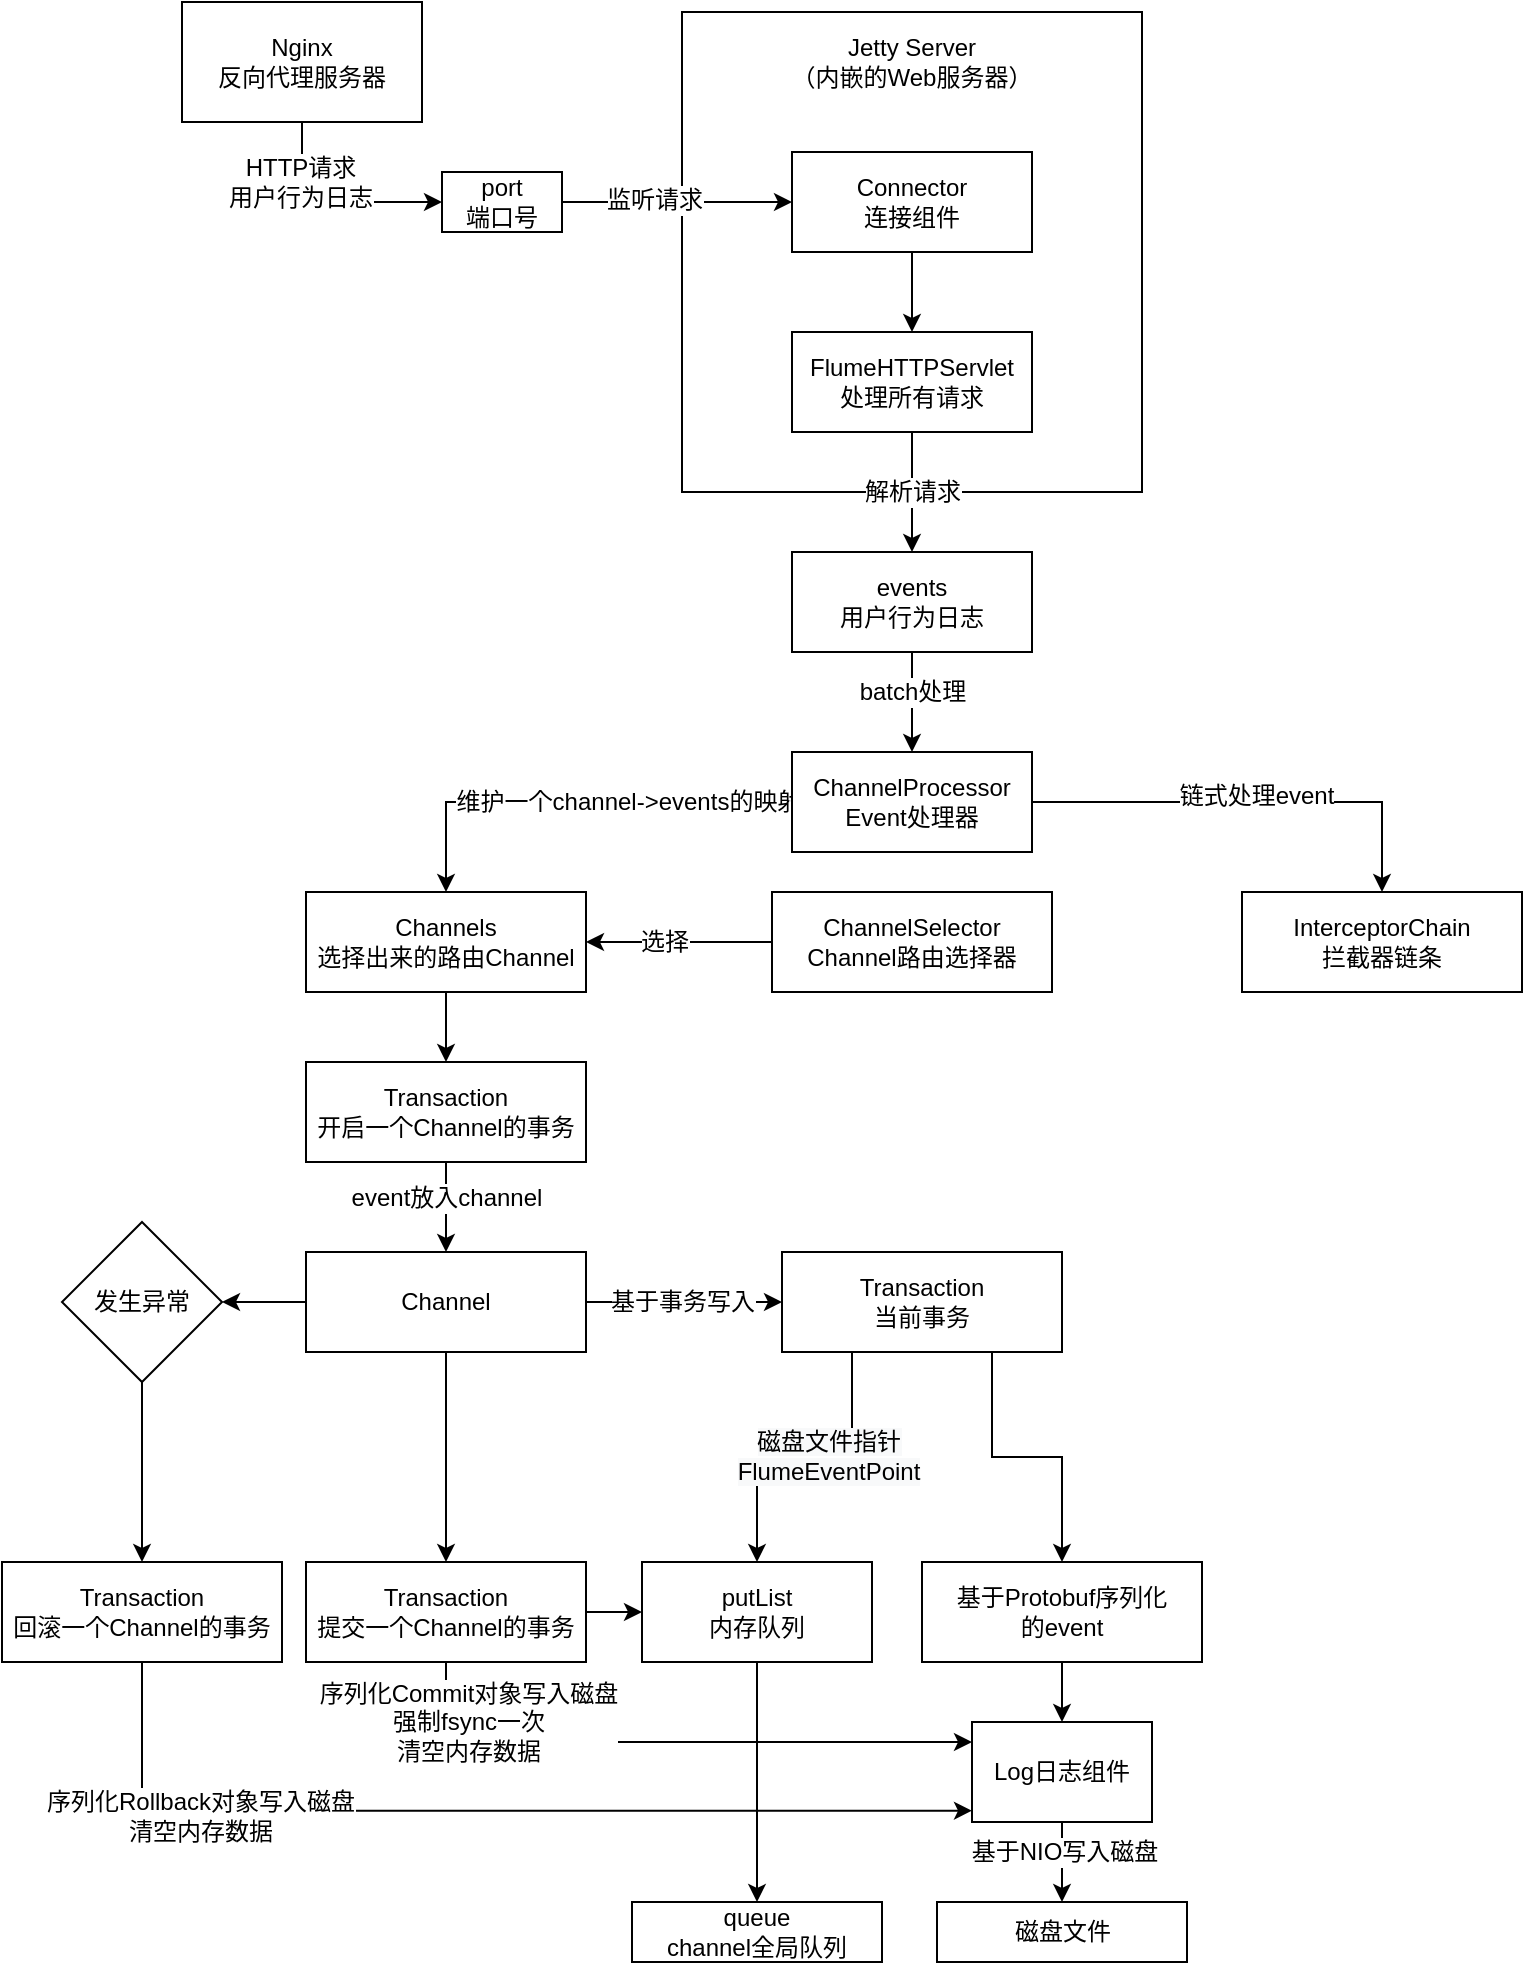 <mxfile version="12.7.9" type="github">
  <diagram id="swQWp_eAwrN-cbaH2-tH" name="第 1 页">
    <mxGraphModel dx="1185" dy="594" grid="1" gridSize="10" guides="1" tooltips="1" connect="1" arrows="1" fold="1" page="1" pageScale="1" pageWidth="827" pageHeight="1169" math="0" shadow="0">
      <root>
        <mxCell id="0" />
        <mxCell id="1" parent="0" />
        <mxCell id="hyGS1tnHWZrOgosSYkBG-2" value="" style="rounded=0;whiteSpace=wrap;html=1;" vertex="1" parent="1">
          <mxGeometry x="340" y="65" width="230" height="240" as="geometry" />
        </mxCell>
        <mxCell id="hyGS1tnHWZrOgosSYkBG-3" value="Jetty Server&lt;br&gt;（内嵌的Web服务器）" style="text;html=1;strokeColor=none;fillColor=none;align=center;verticalAlign=middle;whiteSpace=wrap;rounded=0;" vertex="1" parent="1">
          <mxGeometry x="390" y="75" width="130" height="30" as="geometry" />
        </mxCell>
        <mxCell id="hyGS1tnHWZrOgosSYkBG-4" style="edgeStyle=orthogonalEdgeStyle;rounded=0;orthogonalLoop=1;jettySize=auto;html=1;entryX=0.5;entryY=0;entryDx=0;entryDy=0;" edge="1" parent="1" source="hyGS1tnHWZrOgosSYkBG-5" target="hyGS1tnHWZrOgosSYkBG-8">
          <mxGeometry relative="1" as="geometry" />
        </mxCell>
        <mxCell id="hyGS1tnHWZrOgosSYkBG-5" value="Connector&lt;br&gt;连接组件" style="rounded=0;whiteSpace=wrap;html=1;" vertex="1" parent="1">
          <mxGeometry x="395" y="135" width="120" height="50" as="geometry" />
        </mxCell>
        <mxCell id="hyGS1tnHWZrOgosSYkBG-6" style="edgeStyle=orthogonalEdgeStyle;rounded=0;orthogonalLoop=1;jettySize=auto;html=1;" edge="1" parent="1" source="hyGS1tnHWZrOgosSYkBG-8" target="hyGS1tnHWZrOgosSYkBG-17">
          <mxGeometry relative="1" as="geometry" />
        </mxCell>
        <mxCell id="hyGS1tnHWZrOgosSYkBG-7" value="解析请求" style="text;html=1;align=center;verticalAlign=middle;resizable=0;points=[];labelBackgroundColor=#ffffff;" vertex="1" connectable="0" parent="hyGS1tnHWZrOgosSYkBG-6">
          <mxGeometry x="-0.26" relative="1" as="geometry">
            <mxPoint y="7.93" as="offset" />
          </mxGeometry>
        </mxCell>
        <mxCell id="hyGS1tnHWZrOgosSYkBG-8" value="FlumeHTTPServlet&lt;br&gt;处理所有请求" style="rounded=0;whiteSpace=wrap;html=1;" vertex="1" parent="1">
          <mxGeometry x="395" y="225" width="120" height="50" as="geometry" />
        </mxCell>
        <mxCell id="hyGS1tnHWZrOgosSYkBG-9" style="edgeStyle=orthogonalEdgeStyle;rounded=0;orthogonalLoop=1;jettySize=auto;html=1;entryX=0;entryY=0.5;entryDx=0;entryDy=0;" edge="1" parent="1" source="hyGS1tnHWZrOgosSYkBG-11" target="hyGS1tnHWZrOgosSYkBG-14">
          <mxGeometry relative="1" as="geometry">
            <Array as="points">
              <mxPoint x="150" y="160" />
            </Array>
          </mxGeometry>
        </mxCell>
        <mxCell id="hyGS1tnHWZrOgosSYkBG-10" value="HTTP请求&lt;br&gt;用户行为日志" style="text;html=1;align=center;verticalAlign=middle;resizable=0;points=[];labelBackgroundColor=#ffffff;" vertex="1" connectable="0" parent="hyGS1tnHWZrOgosSYkBG-9">
          <mxGeometry x="-0.455" y="-1" relative="1" as="geometry">
            <mxPoint as="offset" />
          </mxGeometry>
        </mxCell>
        <mxCell id="hyGS1tnHWZrOgosSYkBG-11" value="Nginx&lt;br&gt;反向代理服务器" style="rounded=0;whiteSpace=wrap;html=1;" vertex="1" parent="1">
          <mxGeometry x="90" y="60" width="120" height="60" as="geometry" />
        </mxCell>
        <mxCell id="hyGS1tnHWZrOgosSYkBG-12" style="edgeStyle=orthogonalEdgeStyle;rounded=0;orthogonalLoop=1;jettySize=auto;html=1;" edge="1" parent="1" source="hyGS1tnHWZrOgosSYkBG-14" target="hyGS1tnHWZrOgosSYkBG-5">
          <mxGeometry relative="1" as="geometry" />
        </mxCell>
        <mxCell id="hyGS1tnHWZrOgosSYkBG-13" value="监听请求" style="text;html=1;align=center;verticalAlign=middle;resizable=0;points=[];labelBackgroundColor=#ffffff;" vertex="1" connectable="0" parent="hyGS1tnHWZrOgosSYkBG-12">
          <mxGeometry x="-0.2" y="1" relative="1" as="geometry">
            <mxPoint as="offset" />
          </mxGeometry>
        </mxCell>
        <mxCell id="hyGS1tnHWZrOgosSYkBG-14" value="port&lt;br&gt;端口号" style="rounded=0;whiteSpace=wrap;html=1;" vertex="1" parent="1">
          <mxGeometry x="220" y="145" width="60" height="30" as="geometry" />
        </mxCell>
        <mxCell id="hyGS1tnHWZrOgosSYkBG-15" style="edgeStyle=orthogonalEdgeStyle;rounded=0;orthogonalLoop=1;jettySize=auto;html=1;entryX=0.5;entryY=0;entryDx=0;entryDy=0;" edge="1" parent="1" source="hyGS1tnHWZrOgosSYkBG-17" target="hyGS1tnHWZrOgosSYkBG-22">
          <mxGeometry relative="1" as="geometry" />
        </mxCell>
        <mxCell id="hyGS1tnHWZrOgosSYkBG-16" value="batch处理" style="text;html=1;align=center;verticalAlign=middle;resizable=0;points=[];labelBackgroundColor=#ffffff;" vertex="1" connectable="0" parent="hyGS1tnHWZrOgosSYkBG-15">
          <mxGeometry x="-0.22" relative="1" as="geometry">
            <mxPoint as="offset" />
          </mxGeometry>
        </mxCell>
        <mxCell id="hyGS1tnHWZrOgosSYkBG-17" value="events&lt;br&gt;用户行为日志" style="rounded=0;whiteSpace=wrap;html=1;" vertex="1" parent="1">
          <mxGeometry x="395" y="335" width="120" height="50" as="geometry" />
        </mxCell>
        <mxCell id="hyGS1tnHWZrOgosSYkBG-18" style="edgeStyle=orthogonalEdgeStyle;rounded=0;orthogonalLoop=1;jettySize=auto;html=1;entryX=0.5;entryY=0;entryDx=0;entryDy=0;" edge="1" parent="1" source="hyGS1tnHWZrOgosSYkBG-22" target="hyGS1tnHWZrOgosSYkBG-24">
          <mxGeometry relative="1" as="geometry" />
        </mxCell>
        <mxCell id="hyGS1tnHWZrOgosSYkBG-19" value="维护一个channel-&amp;gt;events的映射" style="text;html=1;align=center;verticalAlign=middle;resizable=0;points=[];labelBackgroundColor=#ffffff;" vertex="1" connectable="0" parent="hyGS1tnHWZrOgosSYkBG-18">
          <mxGeometry x="0.119" y="1" relative="1" as="geometry">
            <mxPoint x="39.48" y="-0.97" as="offset" />
          </mxGeometry>
        </mxCell>
        <mxCell id="hyGS1tnHWZrOgosSYkBG-20" style="edgeStyle=orthogonalEdgeStyle;rounded=0;orthogonalLoop=1;jettySize=auto;html=1;entryX=0.5;entryY=0;entryDx=0;entryDy=0;" edge="1" parent="1" source="hyGS1tnHWZrOgosSYkBG-22" target="hyGS1tnHWZrOgosSYkBG-28">
          <mxGeometry relative="1" as="geometry" />
        </mxCell>
        <mxCell id="hyGS1tnHWZrOgosSYkBG-21" value="链式处理event" style="text;html=1;align=center;verticalAlign=middle;resizable=0;points=[];labelBackgroundColor=#ffffff;" vertex="1" connectable="0" parent="hyGS1tnHWZrOgosSYkBG-20">
          <mxGeometry x="0.017" y="3" relative="1" as="geometry">
            <mxPoint as="offset" />
          </mxGeometry>
        </mxCell>
        <mxCell id="hyGS1tnHWZrOgosSYkBG-22" value="ChannelProcessor&lt;br&gt;Event处理器" style="rounded=0;whiteSpace=wrap;html=1;" vertex="1" parent="1">
          <mxGeometry x="395" y="435" width="120" height="50" as="geometry" />
        </mxCell>
        <mxCell id="hyGS1tnHWZrOgosSYkBG-23" style="edgeStyle=orthogonalEdgeStyle;rounded=0;orthogonalLoop=1;jettySize=auto;html=1;entryX=0.5;entryY=0;entryDx=0;entryDy=0;" edge="1" parent="1" source="hyGS1tnHWZrOgosSYkBG-24" target="hyGS1tnHWZrOgosSYkBG-31">
          <mxGeometry relative="1" as="geometry" />
        </mxCell>
        <mxCell id="hyGS1tnHWZrOgosSYkBG-24" value="Channels&lt;br&gt;选择出来的路由Channel" style="rounded=0;whiteSpace=wrap;html=1;" vertex="1" parent="1">
          <mxGeometry x="152" y="505" width="140" height="50" as="geometry" />
        </mxCell>
        <mxCell id="hyGS1tnHWZrOgosSYkBG-25" style="edgeStyle=orthogonalEdgeStyle;rounded=0;orthogonalLoop=1;jettySize=auto;html=1;entryX=1;entryY=0.5;entryDx=0;entryDy=0;" edge="1" parent="1" source="hyGS1tnHWZrOgosSYkBG-27" target="hyGS1tnHWZrOgosSYkBG-24">
          <mxGeometry relative="1" as="geometry" />
        </mxCell>
        <mxCell id="hyGS1tnHWZrOgosSYkBG-26" value="选择" style="text;html=1;align=center;verticalAlign=middle;resizable=0;points=[];labelBackgroundColor=#ffffff;" vertex="1" connectable="0" parent="hyGS1tnHWZrOgosSYkBG-25">
          <mxGeometry x="0.166" relative="1" as="geometry">
            <mxPoint as="offset" />
          </mxGeometry>
        </mxCell>
        <mxCell id="hyGS1tnHWZrOgosSYkBG-27" value="ChannelSelector&lt;br&gt;Channel路由选择器" style="rounded=0;whiteSpace=wrap;html=1;" vertex="1" parent="1">
          <mxGeometry x="385" y="505" width="140" height="50" as="geometry" />
        </mxCell>
        <mxCell id="hyGS1tnHWZrOgosSYkBG-28" value="InterceptorChain&lt;br&gt;拦截器链条" style="rounded=0;whiteSpace=wrap;html=1;" vertex="1" parent="1">
          <mxGeometry x="620" y="505" width="140" height="50" as="geometry" />
        </mxCell>
        <mxCell id="hyGS1tnHWZrOgosSYkBG-29" style="edgeStyle=orthogonalEdgeStyle;rounded=0;orthogonalLoop=1;jettySize=auto;html=1;entryX=0.5;entryY=0;entryDx=0;entryDy=0;" edge="1" parent="1" source="hyGS1tnHWZrOgosSYkBG-31" target="hyGS1tnHWZrOgosSYkBG-34">
          <mxGeometry relative="1" as="geometry" />
        </mxCell>
        <mxCell id="hyGS1tnHWZrOgosSYkBG-30" value="event放入channel" style="text;html=1;align=center;verticalAlign=middle;resizable=0;points=[];labelBackgroundColor=#ffffff;" vertex="1" connectable="0" parent="hyGS1tnHWZrOgosSYkBG-29">
          <mxGeometry x="-0.2" relative="1" as="geometry">
            <mxPoint as="offset" />
          </mxGeometry>
        </mxCell>
        <mxCell id="hyGS1tnHWZrOgosSYkBG-31" value="Transaction&lt;br&gt;开启一个Channel的事务" style="rounded=0;whiteSpace=wrap;html=1;" vertex="1" parent="1">
          <mxGeometry x="152" y="590" width="140" height="50" as="geometry" />
        </mxCell>
        <mxCell id="hyGS1tnHWZrOgosSYkBG-33" style="edgeStyle=orthogonalEdgeStyle;rounded=0;orthogonalLoop=1;jettySize=auto;html=1;" edge="1" parent="1" source="hyGS1tnHWZrOgosSYkBG-34" target="hyGS1tnHWZrOgosSYkBG-38">
          <mxGeometry relative="1" as="geometry" />
        </mxCell>
        <mxCell id="hyGS1tnHWZrOgosSYkBG-41" style="edgeStyle=orthogonalEdgeStyle;rounded=0;orthogonalLoop=1;jettySize=auto;html=1;entryX=1;entryY=0.5;entryDx=0;entryDy=0;" edge="1" parent="1" source="hyGS1tnHWZrOgosSYkBG-34" target="hyGS1tnHWZrOgosSYkBG-39">
          <mxGeometry relative="1" as="geometry" />
        </mxCell>
        <mxCell id="hyGS1tnHWZrOgosSYkBG-44" style="edgeStyle=orthogonalEdgeStyle;rounded=0;orthogonalLoop=1;jettySize=auto;html=1;entryX=0;entryY=0.5;entryDx=0;entryDy=0;" edge="1" parent="1" source="hyGS1tnHWZrOgosSYkBG-34" target="hyGS1tnHWZrOgosSYkBG-43">
          <mxGeometry relative="1" as="geometry" />
        </mxCell>
        <mxCell id="hyGS1tnHWZrOgosSYkBG-45" value="基于事务写入" style="text;html=1;align=center;verticalAlign=middle;resizable=0;points=[];labelBackgroundColor=#ffffff;" vertex="1" connectable="0" parent="hyGS1tnHWZrOgosSYkBG-44">
          <mxGeometry x="-0.331" y="-1" relative="1" as="geometry">
            <mxPoint x="15" y="-1" as="offset" />
          </mxGeometry>
        </mxCell>
        <mxCell id="hyGS1tnHWZrOgosSYkBG-34" value="Channel" style="rounded=0;whiteSpace=wrap;html=1;" vertex="1" parent="1">
          <mxGeometry x="152" y="685" width="140" height="50" as="geometry" />
        </mxCell>
        <mxCell id="hyGS1tnHWZrOgosSYkBG-52" style="edgeStyle=orthogonalEdgeStyle;rounded=0;orthogonalLoop=1;jettySize=auto;html=1;entryX=0;entryY=0.5;entryDx=0;entryDy=0;" edge="1" parent="1" source="hyGS1tnHWZrOgosSYkBG-38" target="hyGS1tnHWZrOgosSYkBG-48">
          <mxGeometry relative="1" as="geometry" />
        </mxCell>
        <mxCell id="hyGS1tnHWZrOgosSYkBG-60" style="edgeStyle=orthogonalEdgeStyle;rounded=0;orthogonalLoop=1;jettySize=auto;html=1;" edge="1" parent="1" source="hyGS1tnHWZrOgosSYkBG-38" target="hyGS1tnHWZrOgosSYkBG-53">
          <mxGeometry relative="1" as="geometry">
            <Array as="points">
              <mxPoint x="222" y="930" />
            </Array>
          </mxGeometry>
        </mxCell>
        <mxCell id="hyGS1tnHWZrOgosSYkBG-61" value="序列化Commit对象写入磁盘&lt;br&gt;强制fsync一次&lt;br&gt;清空内存数据" style="text;html=1;align=center;verticalAlign=middle;resizable=0;points=[];labelBackgroundColor=#ffffff;" vertex="1" connectable="0" parent="hyGS1tnHWZrOgosSYkBG-60">
          <mxGeometry x="-0.663" y="38" relative="1" as="geometry">
            <mxPoint y="28" as="offset" />
          </mxGeometry>
        </mxCell>
        <mxCell id="hyGS1tnHWZrOgosSYkBG-38" value="Transaction&lt;br&gt;提交一个Channel的事务" style="rounded=0;whiteSpace=wrap;html=1;" vertex="1" parent="1">
          <mxGeometry x="152" y="840" width="140" height="50" as="geometry" />
        </mxCell>
        <mxCell id="hyGS1tnHWZrOgosSYkBG-42" style="edgeStyle=orthogonalEdgeStyle;rounded=0;orthogonalLoop=1;jettySize=auto;html=1;entryX=0.5;entryY=0;entryDx=0;entryDy=0;" edge="1" parent="1" source="hyGS1tnHWZrOgosSYkBG-39" target="hyGS1tnHWZrOgosSYkBG-40">
          <mxGeometry relative="1" as="geometry" />
        </mxCell>
        <mxCell id="hyGS1tnHWZrOgosSYkBG-39" value="发生异常" style="rhombus;whiteSpace=wrap;html=1;" vertex="1" parent="1">
          <mxGeometry x="30" y="670" width="80" height="80" as="geometry" />
        </mxCell>
        <mxCell id="hyGS1tnHWZrOgosSYkBG-62" style="edgeStyle=orthogonalEdgeStyle;rounded=0;orthogonalLoop=1;jettySize=auto;html=1;entryX=0;entryY=0.887;entryDx=0;entryDy=0;entryPerimeter=0;" edge="1" parent="1" source="hyGS1tnHWZrOgosSYkBG-40" target="hyGS1tnHWZrOgosSYkBG-53">
          <mxGeometry relative="1" as="geometry">
            <Array as="points">
              <mxPoint x="70" y="964" />
            </Array>
          </mxGeometry>
        </mxCell>
        <mxCell id="hyGS1tnHWZrOgosSYkBG-63" value="序列化Rollback对象写入磁盘&lt;br&gt;清空内存数据" style="text;html=1;align=center;verticalAlign=middle;resizable=0;points=[];labelBackgroundColor=#ffffff;" vertex="1" connectable="0" parent="hyGS1tnHWZrOgosSYkBG-62">
          <mxGeometry x="-0.696" y="28" relative="1" as="geometry">
            <mxPoint x="29" y="30" as="offset" />
          </mxGeometry>
        </mxCell>
        <mxCell id="hyGS1tnHWZrOgosSYkBG-40" value="Transaction&lt;br&gt;回滚一个Channel的事务" style="rounded=0;whiteSpace=wrap;html=1;" vertex="1" parent="1">
          <mxGeometry y="840" width="140" height="50" as="geometry" />
        </mxCell>
        <mxCell id="hyGS1tnHWZrOgosSYkBG-49" style="edgeStyle=orthogonalEdgeStyle;rounded=0;orthogonalLoop=1;jettySize=auto;html=1;exitX=0.25;exitY=1;exitDx=0;exitDy=0;" edge="1" parent="1" source="hyGS1tnHWZrOgosSYkBG-43" target="hyGS1tnHWZrOgosSYkBG-48">
          <mxGeometry relative="1" as="geometry" />
        </mxCell>
        <mxCell id="hyGS1tnHWZrOgosSYkBG-50" value="&lt;span style=&quot;white-space: normal ; background-color: rgb(248 , 249 , 250)&quot;&gt;磁盘文件指针FlumeEventPoint&lt;/span&gt;" style="text;html=1;align=center;verticalAlign=middle;resizable=0;points=[];labelBackgroundColor=#ffffff;" vertex="1" connectable="0" parent="hyGS1tnHWZrOgosSYkBG-49">
          <mxGeometry x="-0.318" y="-12" relative="1" as="geometry">
            <mxPoint as="offset" />
          </mxGeometry>
        </mxCell>
        <mxCell id="hyGS1tnHWZrOgosSYkBG-51" style="edgeStyle=orthogonalEdgeStyle;rounded=0;orthogonalLoop=1;jettySize=auto;html=1;exitX=0.75;exitY=1;exitDx=0;exitDy=0;" edge="1" parent="1" source="hyGS1tnHWZrOgosSYkBG-43" target="hyGS1tnHWZrOgosSYkBG-46">
          <mxGeometry relative="1" as="geometry" />
        </mxCell>
        <mxCell id="hyGS1tnHWZrOgosSYkBG-43" value="Transaction&lt;br&gt;当前事务" style="rounded=0;whiteSpace=wrap;html=1;" vertex="1" parent="1">
          <mxGeometry x="390" y="685" width="140" height="50" as="geometry" />
        </mxCell>
        <mxCell id="hyGS1tnHWZrOgosSYkBG-54" style="edgeStyle=orthogonalEdgeStyle;rounded=0;orthogonalLoop=1;jettySize=auto;html=1;entryX=0.5;entryY=0;entryDx=0;entryDy=0;" edge="1" parent="1" source="hyGS1tnHWZrOgosSYkBG-46" target="hyGS1tnHWZrOgosSYkBG-53">
          <mxGeometry relative="1" as="geometry" />
        </mxCell>
        <mxCell id="hyGS1tnHWZrOgosSYkBG-46" value="基于Protobuf序列化&lt;br&gt;的event" style="rounded=0;whiteSpace=wrap;html=1;" vertex="1" parent="1">
          <mxGeometry x="460" y="840" width="140" height="50" as="geometry" />
        </mxCell>
        <mxCell id="hyGS1tnHWZrOgosSYkBG-59" style="edgeStyle=orthogonalEdgeStyle;rounded=0;orthogonalLoop=1;jettySize=auto;html=1;entryX=0.5;entryY=0;entryDx=0;entryDy=0;" edge="1" parent="1" source="hyGS1tnHWZrOgosSYkBG-48" target="hyGS1tnHWZrOgosSYkBG-58">
          <mxGeometry relative="1" as="geometry" />
        </mxCell>
        <mxCell id="hyGS1tnHWZrOgosSYkBG-48" value="putList&lt;br&gt;内存队列" style="rounded=0;whiteSpace=wrap;html=1;" vertex="1" parent="1">
          <mxGeometry x="320" y="840" width="115" height="50" as="geometry" />
        </mxCell>
        <mxCell id="hyGS1tnHWZrOgosSYkBG-56" style="edgeStyle=orthogonalEdgeStyle;rounded=0;orthogonalLoop=1;jettySize=auto;html=1;entryX=0.5;entryY=0;entryDx=0;entryDy=0;" edge="1" parent="1" source="hyGS1tnHWZrOgosSYkBG-53" target="hyGS1tnHWZrOgosSYkBG-55">
          <mxGeometry relative="1" as="geometry" />
        </mxCell>
        <mxCell id="hyGS1tnHWZrOgosSYkBG-57" value="基于NIO写入磁盘" style="text;html=1;align=center;verticalAlign=middle;resizable=0;points=[];labelBackgroundColor=#ffffff;" vertex="1" connectable="0" parent="hyGS1tnHWZrOgosSYkBG-56">
          <mxGeometry x="-0.262" y="1" relative="1" as="geometry">
            <mxPoint as="offset" />
          </mxGeometry>
        </mxCell>
        <mxCell id="hyGS1tnHWZrOgosSYkBG-53" value="Log日志组件" style="rounded=0;whiteSpace=wrap;html=1;" vertex="1" parent="1">
          <mxGeometry x="485" y="920" width="90" height="50" as="geometry" />
        </mxCell>
        <mxCell id="hyGS1tnHWZrOgosSYkBG-55" value="磁盘文件" style="rounded=0;whiteSpace=wrap;html=1;" vertex="1" parent="1">
          <mxGeometry x="467.5" y="1010" width="125" height="30" as="geometry" />
        </mxCell>
        <mxCell id="hyGS1tnHWZrOgosSYkBG-58" value="queue&lt;br&gt;channel全局队列" style="rounded=0;whiteSpace=wrap;html=1;" vertex="1" parent="1">
          <mxGeometry x="315" y="1010" width="125" height="30" as="geometry" />
        </mxCell>
      </root>
    </mxGraphModel>
  </diagram>
</mxfile>
